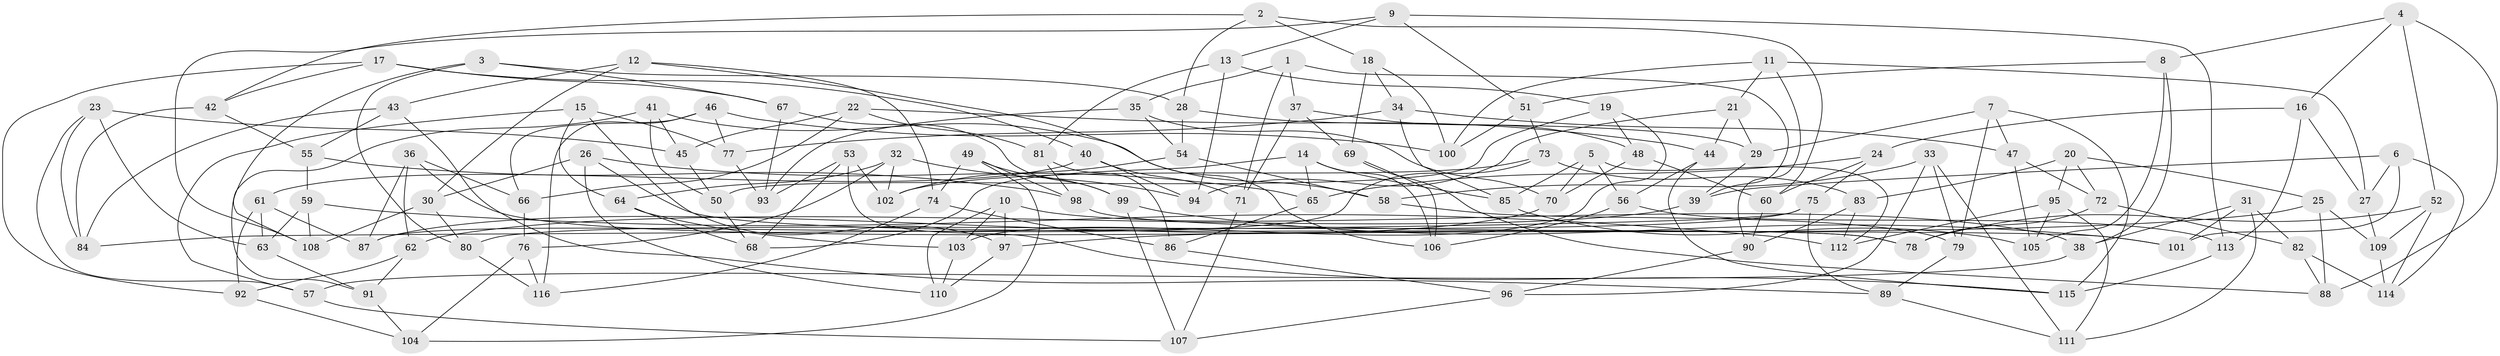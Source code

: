 // Generated by graph-tools (version 1.1) at 2025/11/02/27/25 16:11:49]
// undirected, 116 vertices, 232 edges
graph export_dot {
graph [start="1"]
  node [color=gray90,style=filled];
  1;
  2;
  3;
  4;
  5;
  6;
  7;
  8;
  9;
  10;
  11;
  12;
  13;
  14;
  15;
  16;
  17;
  18;
  19;
  20;
  21;
  22;
  23;
  24;
  25;
  26;
  27;
  28;
  29;
  30;
  31;
  32;
  33;
  34;
  35;
  36;
  37;
  38;
  39;
  40;
  41;
  42;
  43;
  44;
  45;
  46;
  47;
  48;
  49;
  50;
  51;
  52;
  53;
  54;
  55;
  56;
  57;
  58;
  59;
  60;
  61;
  62;
  63;
  64;
  65;
  66;
  67;
  68;
  69;
  70;
  71;
  72;
  73;
  74;
  75;
  76;
  77;
  78;
  79;
  80;
  81;
  82;
  83;
  84;
  85;
  86;
  87;
  88;
  89;
  90;
  91;
  92;
  93;
  94;
  95;
  96;
  97;
  98;
  99;
  100;
  101;
  102;
  103;
  104;
  105;
  106;
  107;
  108;
  109;
  110;
  111;
  112;
  113;
  114;
  115;
  116;
  1 -- 71;
  1 -- 37;
  1 -- 35;
  1 -- 39;
  2 -- 42;
  2 -- 18;
  2 -- 60;
  2 -- 28;
  3 -- 108;
  3 -- 80;
  3 -- 28;
  3 -- 67;
  4 -- 8;
  4 -- 52;
  4 -- 16;
  4 -- 88;
  5 -- 85;
  5 -- 56;
  5 -- 112;
  5 -- 70;
  6 -- 114;
  6 -- 101;
  6 -- 39;
  6 -- 27;
  7 -- 79;
  7 -- 29;
  7 -- 47;
  7 -- 115;
  8 -- 38;
  8 -- 105;
  8 -- 51;
  9 -- 108;
  9 -- 13;
  9 -- 113;
  9 -- 51;
  10 -- 103;
  10 -- 110;
  10 -- 38;
  10 -- 97;
  11 -- 21;
  11 -- 27;
  11 -- 90;
  11 -- 100;
  12 -- 30;
  12 -- 43;
  12 -- 74;
  12 -- 106;
  13 -- 94;
  13 -- 81;
  13 -- 19;
  14 -- 68;
  14 -- 85;
  14 -- 106;
  14 -- 65;
  15 -- 57;
  15 -- 97;
  15 -- 64;
  15 -- 77;
  16 -- 24;
  16 -- 113;
  16 -- 27;
  17 -- 67;
  17 -- 92;
  17 -- 40;
  17 -- 42;
  18 -- 100;
  18 -- 34;
  18 -- 69;
  19 -- 50;
  19 -- 48;
  19 -- 103;
  20 -- 25;
  20 -- 95;
  20 -- 83;
  20 -- 72;
  21 -- 94;
  21 -- 44;
  21 -- 29;
  22 -- 44;
  22 -- 66;
  22 -- 45;
  22 -- 81;
  23 -- 45;
  23 -- 63;
  23 -- 57;
  23 -- 84;
  24 -- 75;
  24 -- 60;
  24 -- 65;
  25 -- 88;
  25 -- 109;
  25 -- 97;
  26 -- 65;
  26 -- 78;
  26 -- 30;
  26 -- 110;
  27 -- 109;
  28 -- 54;
  28 -- 29;
  29 -- 39;
  30 -- 108;
  30 -- 80;
  31 -- 82;
  31 -- 111;
  31 -- 38;
  31 -- 101;
  32 -- 94;
  32 -- 76;
  32 -- 102;
  32 -- 64;
  33 -- 111;
  33 -- 96;
  33 -- 58;
  33 -- 79;
  34 -- 47;
  34 -- 77;
  34 -- 85;
  35 -- 54;
  35 -- 70;
  35 -- 93;
  36 -- 87;
  36 -- 78;
  36 -- 62;
  36 -- 66;
  37 -- 69;
  37 -- 48;
  37 -- 71;
  38 -- 57;
  39 -- 62;
  40 -- 71;
  40 -- 61;
  40 -- 94;
  41 -- 91;
  41 -- 45;
  41 -- 50;
  41 -- 58;
  42 -- 55;
  42 -- 84;
  43 -- 55;
  43 -- 84;
  43 -- 89;
  44 -- 56;
  44 -- 115;
  45 -- 50;
  46 -- 66;
  46 -- 77;
  46 -- 116;
  46 -- 100;
  47 -- 72;
  47 -- 105;
  48 -- 60;
  48 -- 70;
  49 -- 74;
  49 -- 104;
  49 -- 98;
  49 -- 99;
  50 -- 68;
  51 -- 73;
  51 -- 100;
  52 -- 78;
  52 -- 114;
  52 -- 109;
  53 -- 68;
  53 -- 115;
  53 -- 93;
  53 -- 102;
  54 -- 102;
  54 -- 58;
  55 -- 59;
  55 -- 98;
  56 -- 113;
  56 -- 106;
  57 -- 107;
  58 -- 79;
  59 -- 112;
  59 -- 108;
  59 -- 63;
  60 -- 90;
  61 -- 92;
  61 -- 87;
  61 -- 63;
  62 -- 92;
  62 -- 91;
  63 -- 91;
  64 -- 68;
  64 -- 103;
  65 -- 86;
  66 -- 76;
  67 -- 99;
  67 -- 93;
  69 -- 88;
  69 -- 106;
  70 -- 87;
  71 -- 107;
  72 -- 78;
  72 -- 82;
  73 -- 87;
  73 -- 102;
  73 -- 83;
  74 -- 116;
  74 -- 86;
  75 -- 84;
  75 -- 89;
  75 -- 80;
  76 -- 116;
  76 -- 104;
  77 -- 93;
  79 -- 89;
  80 -- 116;
  81 -- 98;
  81 -- 86;
  82 -- 114;
  82 -- 88;
  83 -- 90;
  83 -- 112;
  85 -- 105;
  86 -- 96;
  89 -- 111;
  90 -- 96;
  91 -- 104;
  92 -- 104;
  95 -- 105;
  95 -- 111;
  95 -- 112;
  96 -- 107;
  97 -- 110;
  98 -- 101;
  99 -- 101;
  99 -- 107;
  103 -- 110;
  109 -- 114;
  113 -- 115;
}

